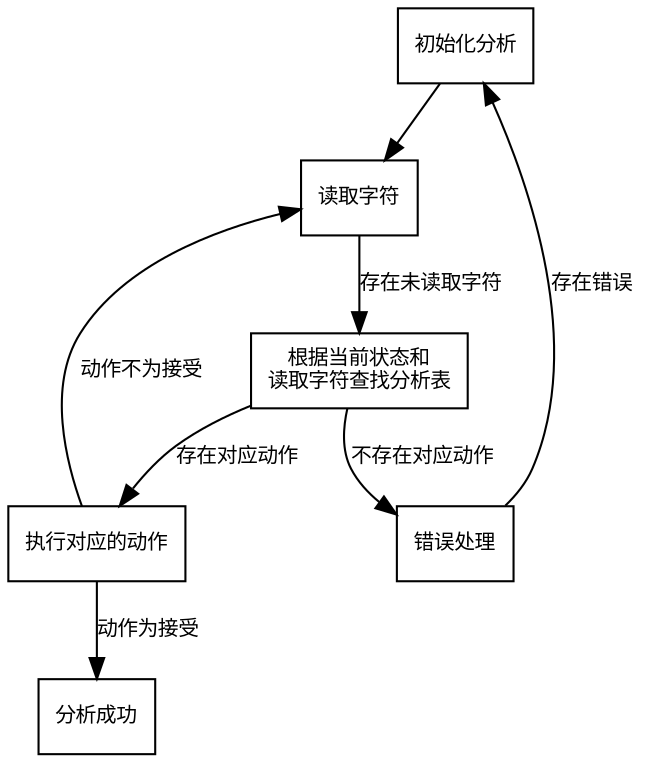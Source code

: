 // 使用VsCode的Graphviz插件为代码绘制流程图，请根据我输入的代码，用中文生成DOT代码，用来绘制流程图。
digraph LR1_Analysis_Stack_Process {
    // 设置图形属性
    graph [rankdir=TB, fontname="SimSun", fontsize=10];
    node [shape=rectangle, fontname="SimSun", fontsize=10];

    // 描述LR1分析栈过程
    初始化分析 [label="初始化分析"];
    读取字符 [label="读取字符"];
    根据状态和字符查表 [label="根据当前状态和\n读取字符查找分析表"];
    执行动作 [label="执行对应的动作"];
    分析成功 [label="分析成功"];
    错误处理 [label="错误处理"];

    // 设置节点之间的关系
    初始化分析 -> 读取字符;
    读取字符 -> 根据状态和字符查表 [label="存在未读取字符", fontsize=10];
    根据状态和字符查表 -> 执行动作 [label="存在对应动作        ", fontsize=10];
    执行动作 -> 读取字符 [label="动作不为接受      ", fontsize=10];
    执行动作 -> 分析成功 [label="动作为接受", fontsize=10];
    根据状态和字符查表 -> 错误处理 [label="不存在对应动作        ", fontsize=10];
    错误处理 -> 初始化分析 [label="存在错误  ", fontsize=10];
}










